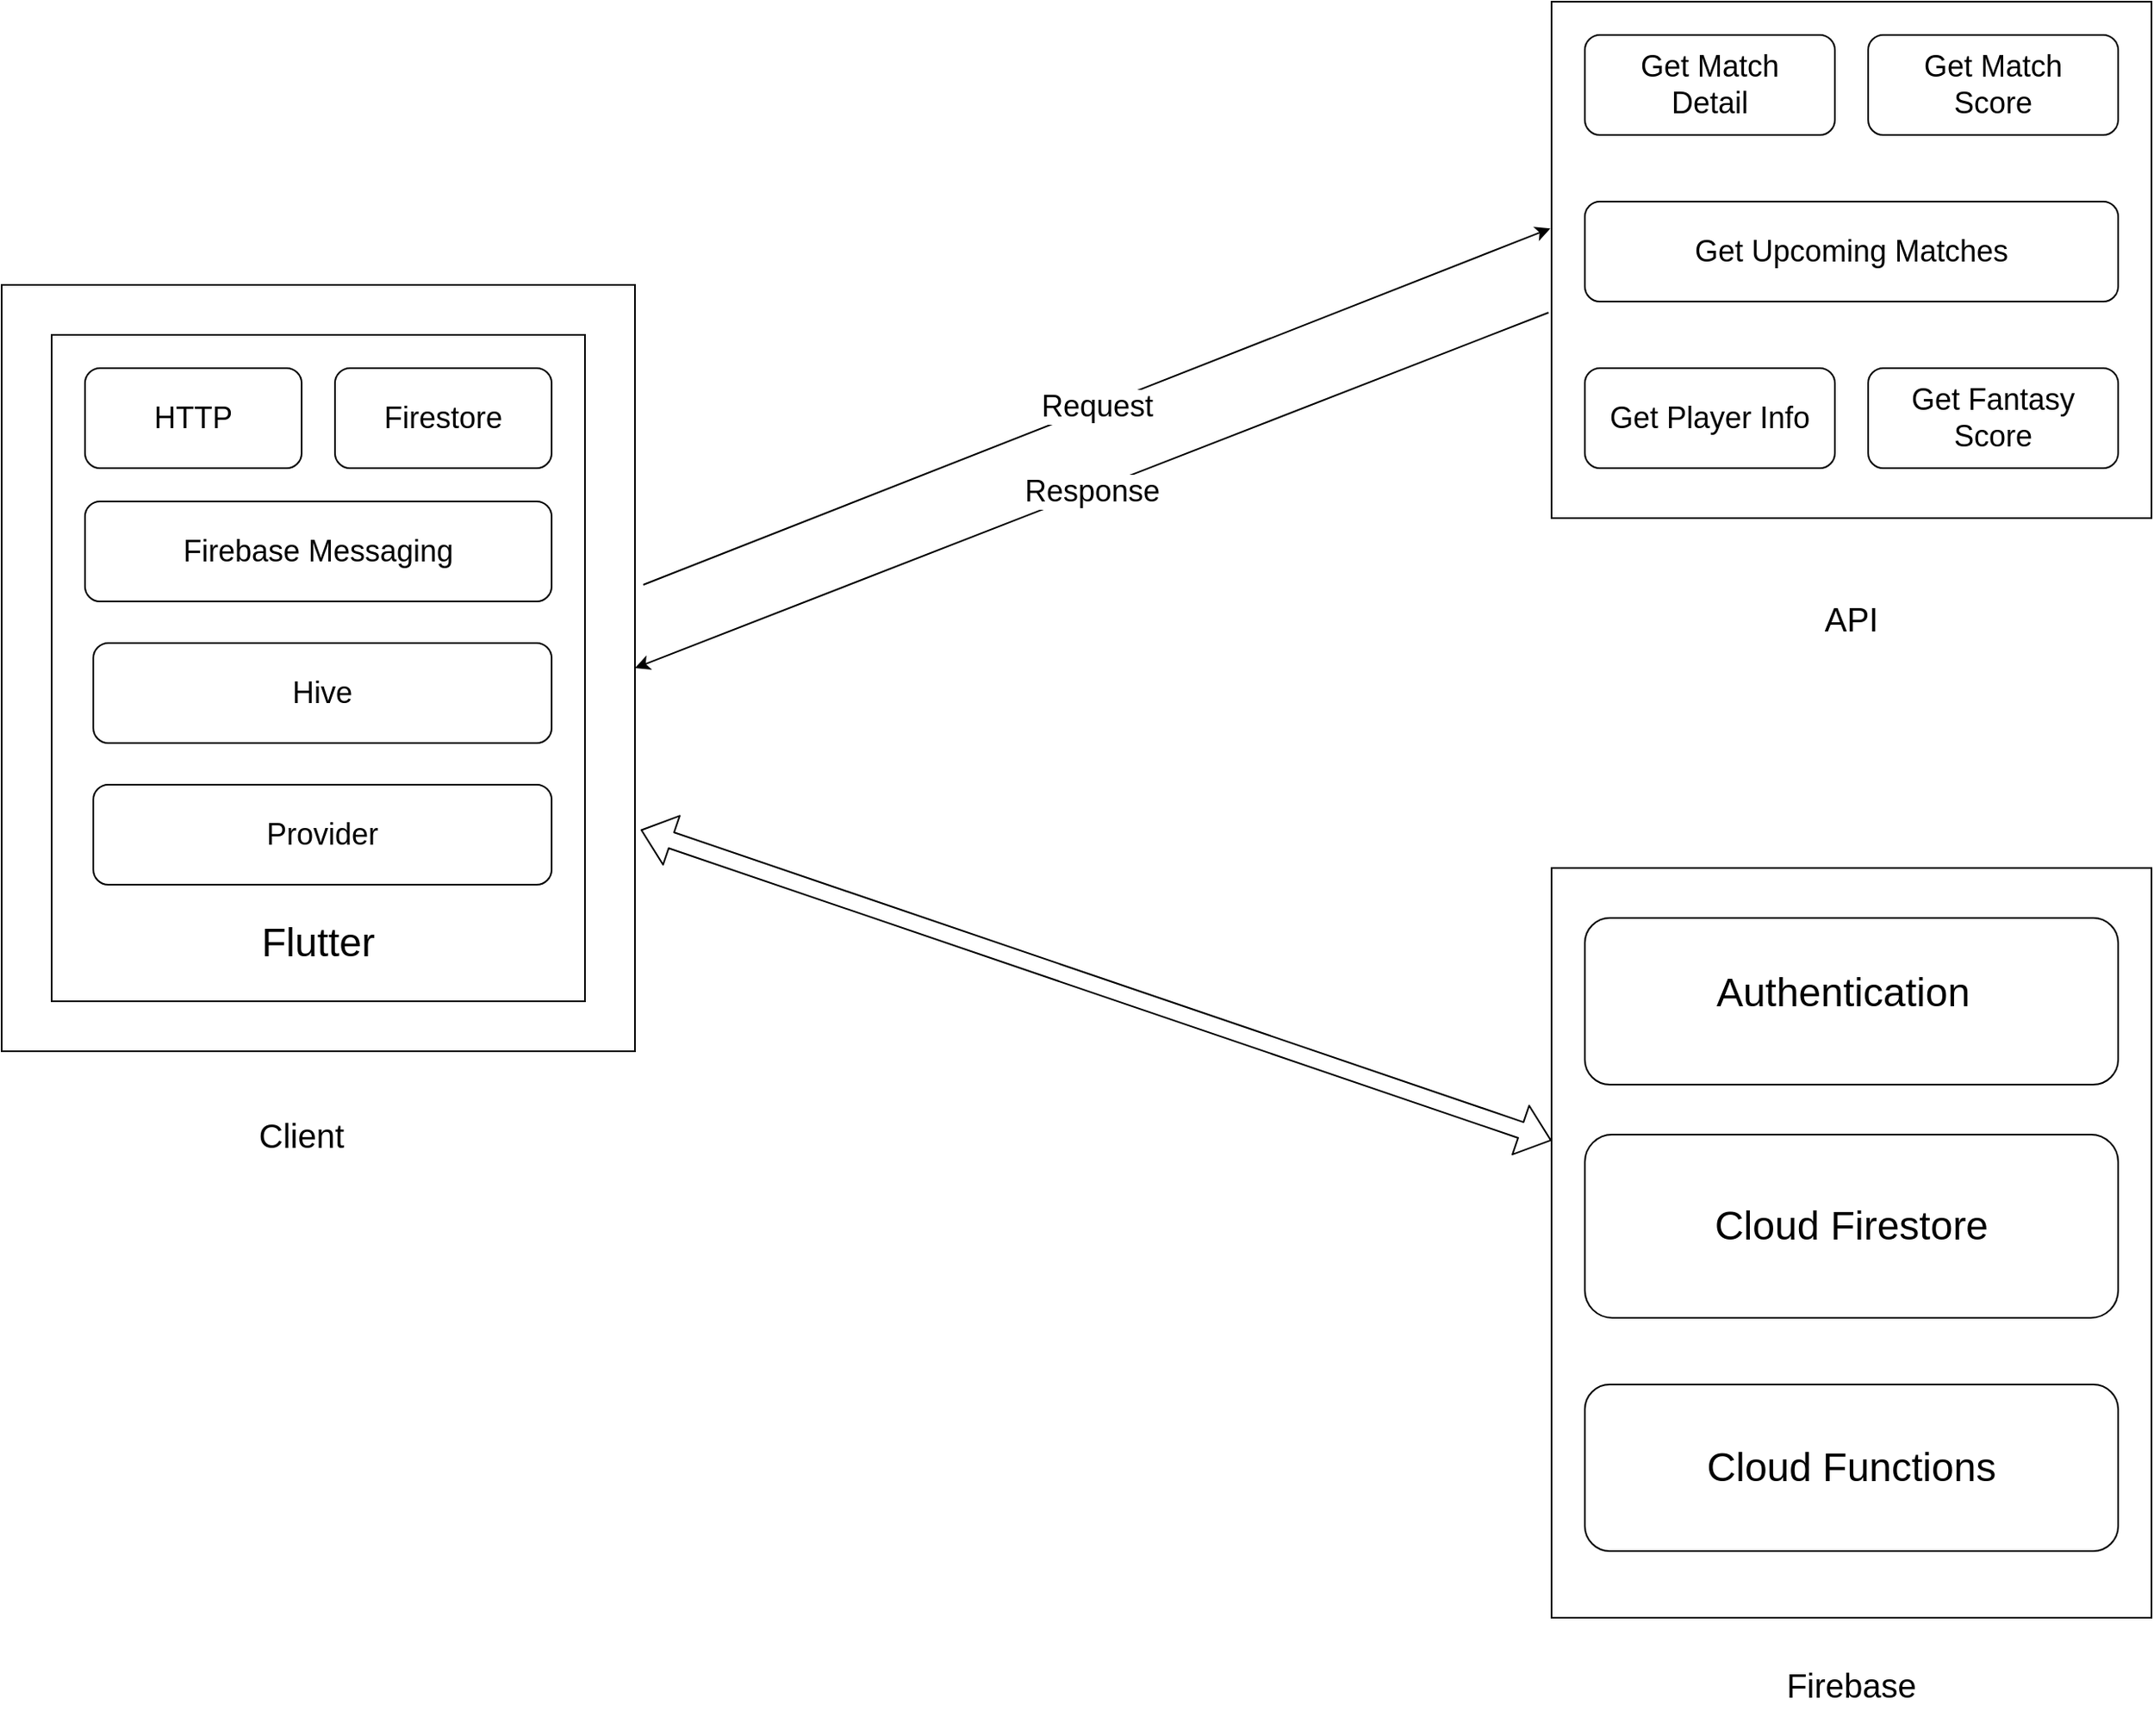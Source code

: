 <mxfile version="13.8.8" type="github">
  <diagram name="Page-1" id="929967ad-93f9-6ef4-fab6-5d389245f69c">
    <mxGraphModel dx="2370" dy="1333" grid="1" gridSize="10" guides="1" tooltips="1" connect="1" arrows="1" fold="1" page="1" pageScale="1.5" pageWidth="1169" pageHeight="826" background="none" math="0" shadow="0">
      <root>
        <mxCell id="0" style=";html=1;" />
        <mxCell id="1" style=";html=1;" parent="0" />
        <mxCell id="3rXDstgyWlfkzFN-V7EH-1" value="" style="rounded=0;whiteSpace=wrap;html=1;" vertex="1" parent="1">
          <mxGeometry x="160" y="240" width="380" height="460" as="geometry" />
        </mxCell>
        <mxCell id="3rXDstgyWlfkzFN-V7EH-2" value="" style="rounded=0;whiteSpace=wrap;html=1;" vertex="1" parent="1">
          <mxGeometry x="1090" y="590" width="360" height="450" as="geometry" />
        </mxCell>
        <mxCell id="3rXDstgyWlfkzFN-V7EH-3" value="" style="shape=flexArrow;endArrow=classic;startArrow=classic;html=1;exitX=1.009;exitY=0.711;exitDx=0;exitDy=0;exitPerimeter=0;" edge="1" parent="1" source="3rXDstgyWlfkzFN-V7EH-1" target="3rXDstgyWlfkzFN-V7EH-2">
          <mxGeometry width="50" height="50" relative="1" as="geometry">
            <mxPoint x="870" y="680" as="sourcePoint" />
            <mxPoint x="1070" y="580" as="targetPoint" />
          </mxGeometry>
        </mxCell>
        <mxCell id="3rXDstgyWlfkzFN-V7EH-4" value="&lt;font style=&quot;font-size: 20px&quot;&gt;Client&lt;/font&gt;" style="text;html=1;strokeColor=none;fillColor=none;align=center;verticalAlign=middle;whiteSpace=wrap;rounded=0;" vertex="1" parent="1">
          <mxGeometry x="250" y="720" width="180" height="60" as="geometry" />
        </mxCell>
        <mxCell id="3rXDstgyWlfkzFN-V7EH-5" value="&lt;font style=&quot;font-size: 20px&quot;&gt;Firebase&lt;/font&gt;" style="text;html=1;strokeColor=none;fillColor=none;align=center;verticalAlign=middle;whiteSpace=wrap;rounded=0;" vertex="1" parent="1">
          <mxGeometry x="1180" y="1050" width="180" height="60" as="geometry" />
        </mxCell>
        <mxCell id="3rXDstgyWlfkzFN-V7EH-6" value="" style="rounded=0;whiteSpace=wrap;html=1;" vertex="1" parent="1">
          <mxGeometry x="1090" y="70" width="360" height="310" as="geometry" />
        </mxCell>
        <mxCell id="3rXDstgyWlfkzFN-V7EH-8" value="&lt;font style=&quot;font-size: 20px&quot;&gt;API&lt;/font&gt;" style="text;html=1;strokeColor=none;fillColor=none;align=center;verticalAlign=middle;whiteSpace=wrap;rounded=0;" vertex="1" parent="1">
          <mxGeometry x="1180" y="410" width="180" height="60" as="geometry" />
        </mxCell>
        <mxCell id="3rXDstgyWlfkzFN-V7EH-13" value="" style="rounded=1;whiteSpace=wrap;html=1;" vertex="1" parent="1">
          <mxGeometry x="1110" y="90" width="150" height="60" as="geometry" />
        </mxCell>
        <mxCell id="3rXDstgyWlfkzFN-V7EH-14" value="" style="rounded=1;whiteSpace=wrap;html=1;" vertex="1" parent="1">
          <mxGeometry x="1280" y="90" width="150" height="60" as="geometry" />
        </mxCell>
        <mxCell id="3rXDstgyWlfkzFN-V7EH-15" value="" style="rounded=1;whiteSpace=wrap;html=1;" vertex="1" parent="1">
          <mxGeometry x="1110" y="190" width="320" height="60" as="geometry" />
        </mxCell>
        <mxCell id="3rXDstgyWlfkzFN-V7EH-16" value="" style="rounded=1;whiteSpace=wrap;html=1;" vertex="1" parent="1">
          <mxGeometry x="1110" y="290" width="150" height="60" as="geometry" />
        </mxCell>
        <mxCell id="3rXDstgyWlfkzFN-V7EH-17" value="" style="rounded=1;whiteSpace=wrap;html=1;" vertex="1" parent="1">
          <mxGeometry x="1280" y="290" width="150" height="60" as="geometry" />
        </mxCell>
        <mxCell id="3rXDstgyWlfkzFN-V7EH-18" value="" style="rounded=1;whiteSpace=wrap;html=1;" vertex="1" parent="1">
          <mxGeometry x="1110" y="620" width="320" height="100" as="geometry" />
        </mxCell>
        <mxCell id="3rXDstgyWlfkzFN-V7EH-19" value="" style="rounded=1;whiteSpace=wrap;html=1;" vertex="1" parent="1">
          <mxGeometry x="1110" y="750" width="320" height="110" as="geometry" />
        </mxCell>
        <mxCell id="3rXDstgyWlfkzFN-V7EH-20" value="" style="rounded=1;whiteSpace=wrap;html=1;" vertex="1" parent="1">
          <mxGeometry x="1110" y="900" width="320" height="100" as="geometry" />
        </mxCell>
        <mxCell id="3rXDstgyWlfkzFN-V7EH-21" value="&lt;font style=&quot;font-size: 24px&quot;&gt;Authentication&lt;/font&gt;" style="text;html=1;strokeColor=none;fillColor=none;align=center;verticalAlign=middle;whiteSpace=wrap;rounded=0;" vertex="1" parent="1">
          <mxGeometry x="1140" y="630" width="250" height="70" as="geometry" />
        </mxCell>
        <mxCell id="3rXDstgyWlfkzFN-V7EH-22" value="&lt;font style=&quot;font-size: 24px&quot;&gt;Cloud Firestore&lt;/font&gt;" style="text;html=1;strokeColor=none;fillColor=none;align=center;verticalAlign=middle;whiteSpace=wrap;rounded=0;" vertex="1" parent="1">
          <mxGeometry x="1145" y="770" width="250" height="70" as="geometry" />
        </mxCell>
        <mxCell id="3rXDstgyWlfkzFN-V7EH-23" value="&lt;font style=&quot;font-size: 24px&quot;&gt;Cloud Functions&lt;/font&gt;" style="text;html=1;strokeColor=none;fillColor=none;align=center;verticalAlign=middle;whiteSpace=wrap;rounded=0;" vertex="1" parent="1">
          <mxGeometry x="1145" y="915" width="250" height="70" as="geometry" />
        </mxCell>
        <mxCell id="3rXDstgyWlfkzFN-V7EH-24" value="&lt;font style=&quot;font-size: 18px&quot;&gt;Get Match Detail&lt;/font&gt;" style="text;html=1;strokeColor=none;fillColor=none;align=center;verticalAlign=middle;whiteSpace=wrap;rounded=0;" vertex="1" parent="1">
          <mxGeometry x="1120" y="95" width="130" height="50" as="geometry" />
        </mxCell>
        <mxCell id="3rXDstgyWlfkzFN-V7EH-25" value="&lt;font style=&quot;font-size: 18px&quot;&gt;Get Match Score&lt;/font&gt;" style="text;html=1;strokeColor=none;fillColor=none;align=center;verticalAlign=middle;whiteSpace=wrap;rounded=0;" vertex="1" parent="1">
          <mxGeometry x="1290" y="95" width="130" height="50" as="geometry" />
        </mxCell>
        <mxCell id="3rXDstgyWlfkzFN-V7EH-26" value="&lt;font style=&quot;font-size: 18px&quot;&gt;Get Player Info&lt;/font&gt;" style="text;html=1;strokeColor=none;fillColor=none;align=center;verticalAlign=middle;whiteSpace=wrap;rounded=0;" vertex="1" parent="1">
          <mxGeometry x="1120" y="295" width="130" height="50" as="geometry" />
        </mxCell>
        <mxCell id="3rXDstgyWlfkzFN-V7EH-27" value="&lt;font style=&quot;font-size: 18px&quot;&gt;Get Fantasy Score&lt;/font&gt;" style="text;html=1;strokeColor=none;fillColor=none;align=center;verticalAlign=middle;whiteSpace=wrap;rounded=0;" vertex="1" parent="1">
          <mxGeometry x="1290" y="295" width="130" height="50" as="geometry" />
        </mxCell>
        <mxCell id="3rXDstgyWlfkzFN-V7EH-28" value="&lt;font style=&quot;font-size: 18px&quot;&gt;Get Upcoming Matches&lt;/font&gt;" style="text;html=1;strokeColor=none;fillColor=none;align=center;verticalAlign=middle;whiteSpace=wrap;rounded=0;" vertex="1" parent="1">
          <mxGeometry x="1120" y="195" width="300" height="50" as="geometry" />
        </mxCell>
        <mxCell id="3rXDstgyWlfkzFN-V7EH-30" value="" style="endArrow=classic;html=1;entryX=-0.002;entryY=0.439;entryDx=0;entryDy=0;entryPerimeter=0;" edge="1" parent="1" target="3rXDstgyWlfkzFN-V7EH-6">
          <mxGeometry relative="1" as="geometry">
            <mxPoint x="545" y="420" as="sourcePoint" />
            <mxPoint x="950" y="600" as="targetPoint" />
          </mxGeometry>
        </mxCell>
        <mxCell id="3rXDstgyWlfkzFN-V7EH-31" value="Request" style="edgeLabel;resizable=0;html=1;align=center;verticalAlign=middle;fontSize=18;" connectable="0" vertex="1" parent="3rXDstgyWlfkzFN-V7EH-30">
          <mxGeometry relative="1" as="geometry" />
        </mxCell>
        <mxCell id="3rXDstgyWlfkzFN-V7EH-32" value="" style="endArrow=classic;html=1;fontSize=18;exitX=-0.005;exitY=0.602;exitDx=0;exitDy=0;exitPerimeter=0;entryX=1;entryY=0.5;entryDx=0;entryDy=0;" edge="1" parent="1" source="3rXDstgyWlfkzFN-V7EH-6" target="3rXDstgyWlfkzFN-V7EH-1">
          <mxGeometry relative="1" as="geometry">
            <mxPoint x="820" y="460" as="sourcePoint" />
            <mxPoint x="920" y="460" as="targetPoint" />
          </mxGeometry>
        </mxCell>
        <mxCell id="3rXDstgyWlfkzFN-V7EH-33" value="&lt;font style=&quot;font-size: 18px&quot;&gt;Response&lt;/font&gt;" style="edgeLabel;resizable=0;html=1;align=center;verticalAlign=middle;" connectable="0" vertex="1" parent="3rXDstgyWlfkzFN-V7EH-32">
          <mxGeometry relative="1" as="geometry" />
        </mxCell>
        <mxCell id="3rXDstgyWlfkzFN-V7EH-34" value="" style="rounded=0;whiteSpace=wrap;html=1;fontSize=18;" vertex="1" parent="1">
          <mxGeometry x="190" y="270" width="320" height="400" as="geometry" />
        </mxCell>
        <mxCell id="3rXDstgyWlfkzFN-V7EH-35" value="&lt;font style=&quot;font-size: 24px&quot;&gt;Flutter&lt;/font&gt;" style="text;html=1;strokeColor=none;fillColor=none;align=center;verticalAlign=middle;whiteSpace=wrap;rounded=0;fontSize=18;" vertex="1" parent="1">
          <mxGeometry x="285" y="600" width="130" height="70" as="geometry" />
        </mxCell>
        <mxCell id="3rXDstgyWlfkzFN-V7EH-36" value="HTTP" style="rounded=1;whiteSpace=wrap;html=1;fontSize=18;" vertex="1" parent="1">
          <mxGeometry x="210" y="290" width="130" height="60" as="geometry" />
        </mxCell>
        <mxCell id="3rXDstgyWlfkzFN-V7EH-37" value="Firestore" style="rounded=1;whiteSpace=wrap;html=1;fontSize=18;" vertex="1" parent="1">
          <mxGeometry x="360" y="290" width="130" height="60" as="geometry" />
        </mxCell>
        <mxCell id="3rXDstgyWlfkzFN-V7EH-38" value="Firebase Messaging" style="rounded=1;whiteSpace=wrap;html=1;fontSize=18;" vertex="1" parent="1">
          <mxGeometry x="210" y="370" width="280" height="60" as="geometry" />
        </mxCell>
        <mxCell id="3rXDstgyWlfkzFN-V7EH-39" value="Hive" style="rounded=1;whiteSpace=wrap;html=1;fontSize=18;" vertex="1" parent="1">
          <mxGeometry x="215" y="455" width="275" height="60" as="geometry" />
        </mxCell>
        <mxCell id="3rXDstgyWlfkzFN-V7EH-40" value="Provider" style="rounded=1;whiteSpace=wrap;html=1;fontSize=18;" vertex="1" parent="1">
          <mxGeometry x="215" y="540" width="275" height="60" as="geometry" />
        </mxCell>
      </root>
    </mxGraphModel>
  </diagram>
</mxfile>
